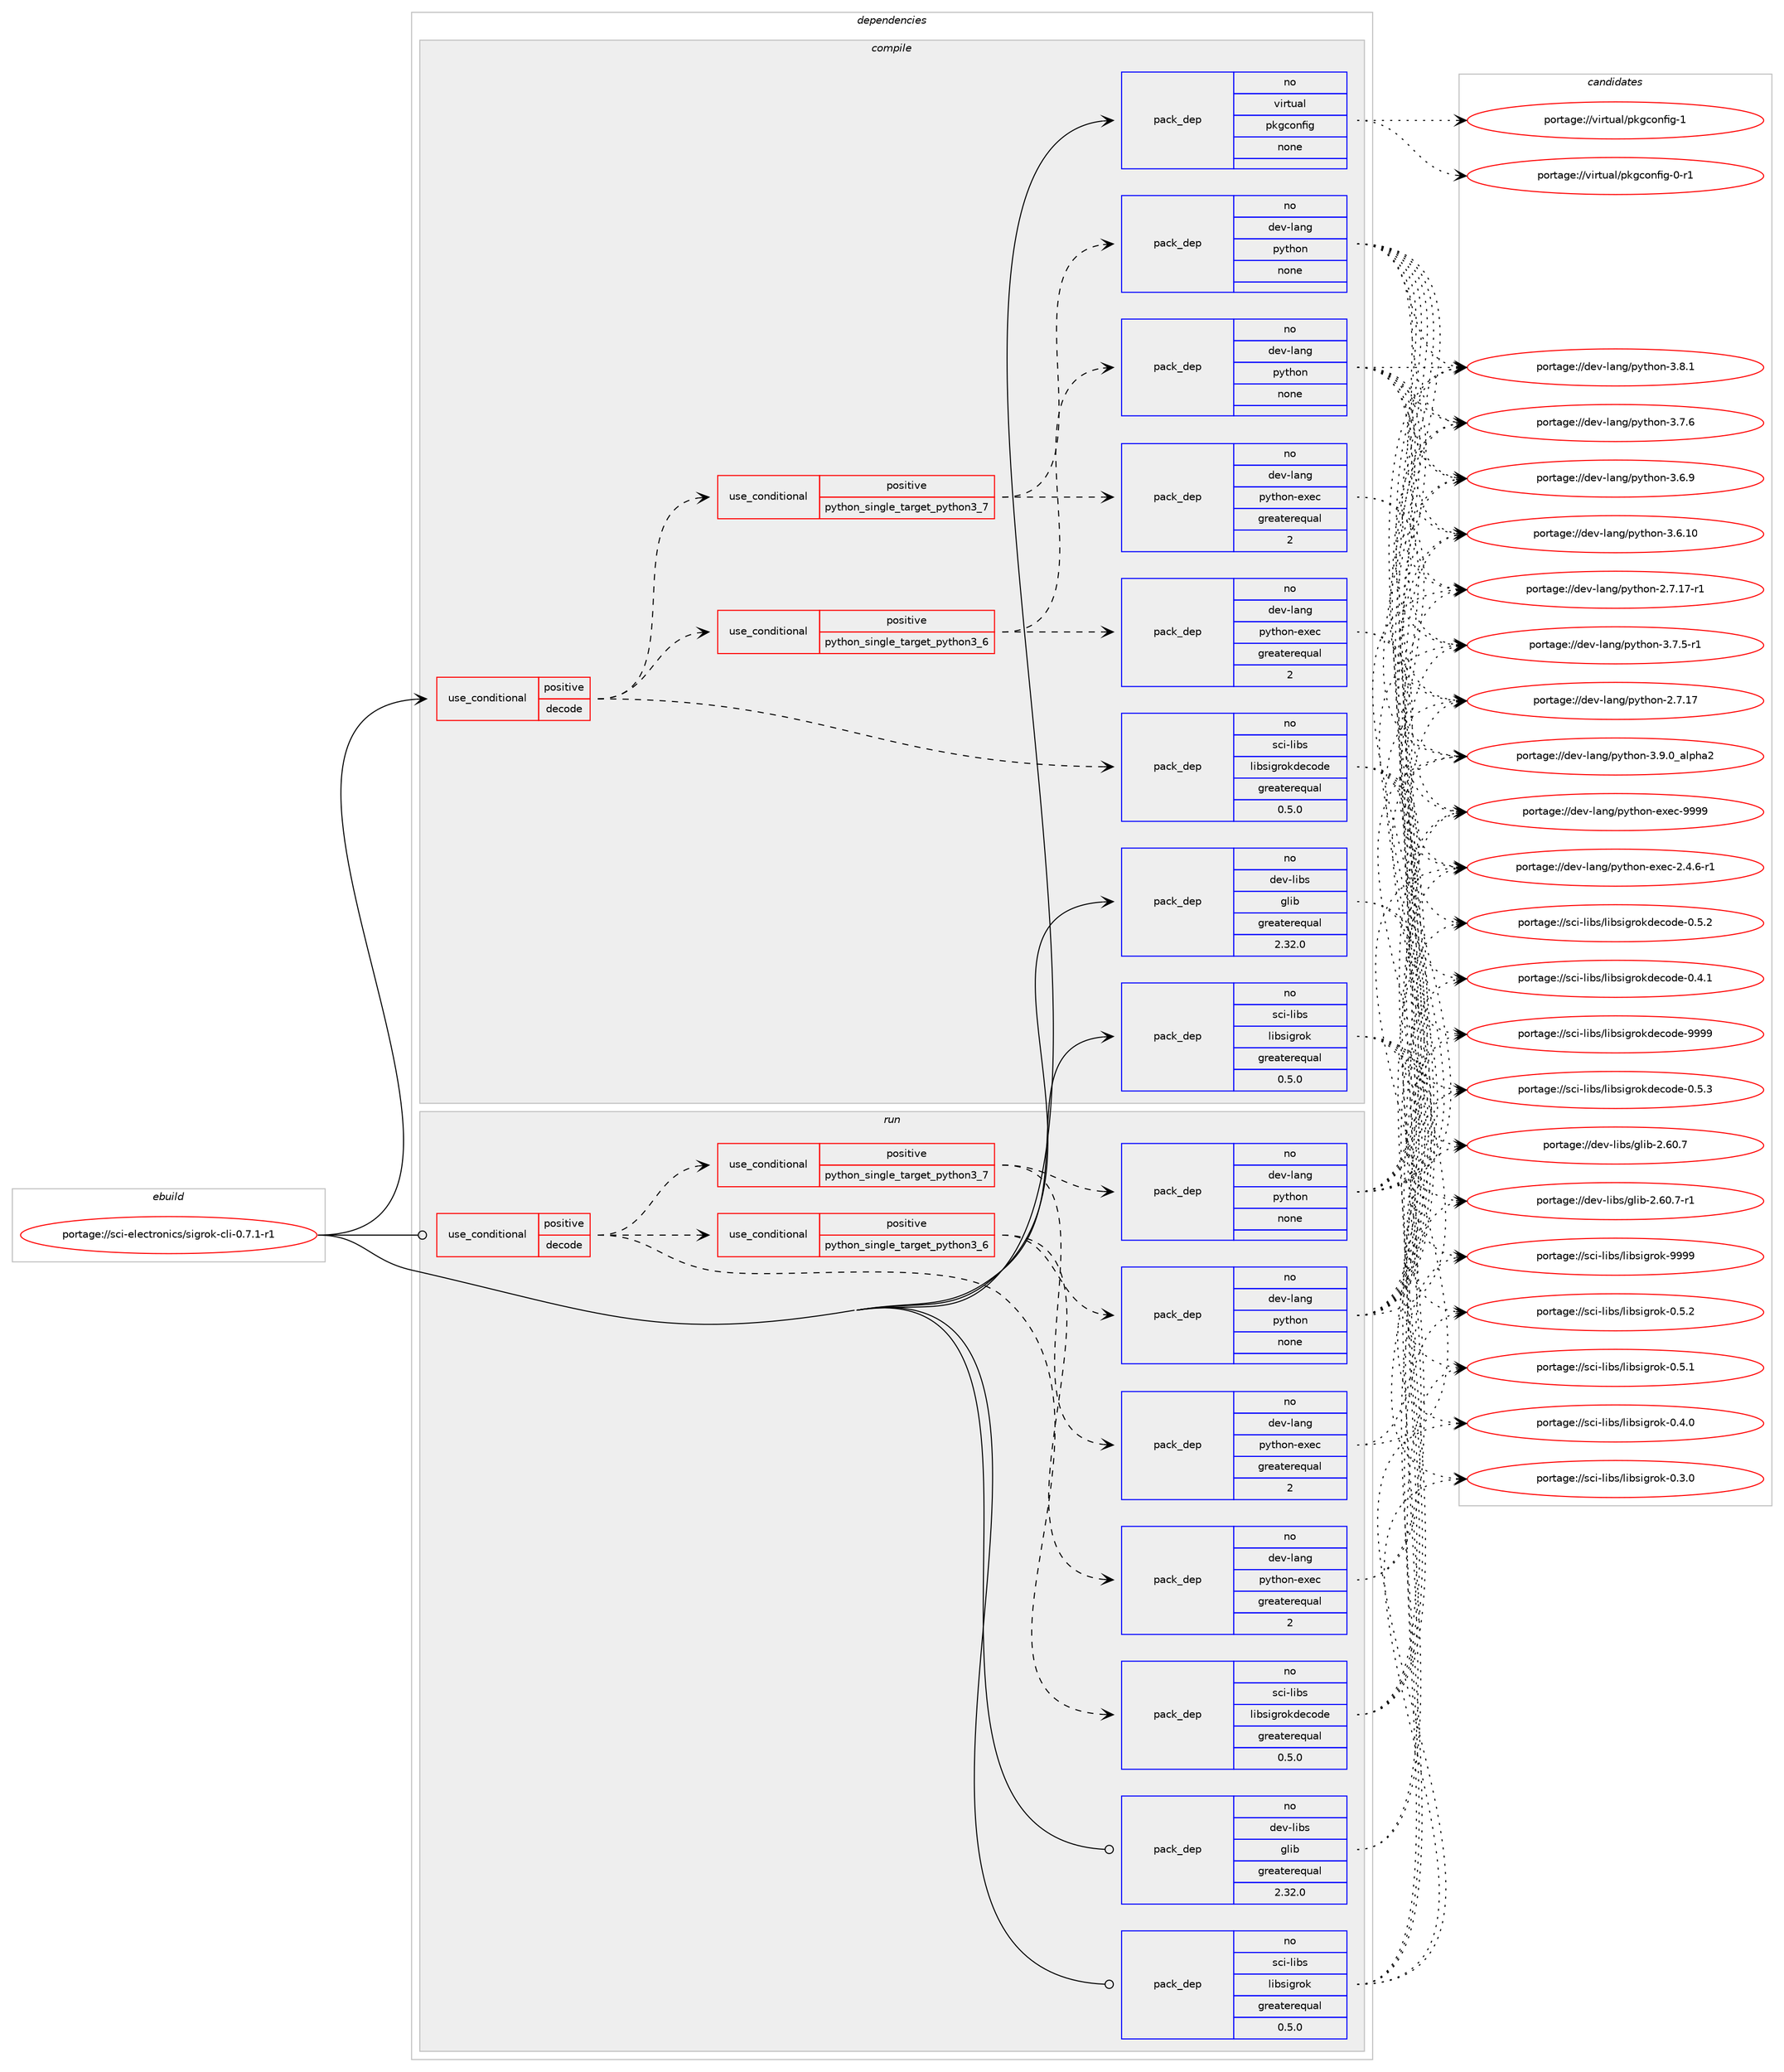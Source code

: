 digraph prolog {

# *************
# Graph options
# *************

newrank=true;
concentrate=true;
compound=true;
graph [rankdir=LR,fontname=Helvetica,fontsize=10,ranksep=1.5];#, ranksep=2.5, nodesep=0.2];
edge  [arrowhead=vee];
node  [fontname=Helvetica,fontsize=10];

# **********
# The ebuild
# **********

subgraph cluster_leftcol {
color=gray;
rank=same;
label=<<i>ebuild</i>>;
id [label="portage://sci-electronics/sigrok-cli-0.7.1-r1", color=red, width=4, href="../sci-electronics/sigrok-cli-0.7.1-r1.svg"];
}

# ****************
# The dependencies
# ****************

subgraph cluster_midcol {
color=gray;
label=<<i>dependencies</i>>;
subgraph cluster_compile {
fillcolor="#eeeeee";
style=filled;
label=<<i>compile</i>>;
subgraph cond19921 {
dependency97747 [label=<<TABLE BORDER="0" CELLBORDER="1" CELLSPACING="0" CELLPADDING="4"><TR><TD ROWSPAN="3" CELLPADDING="10">use_conditional</TD></TR><TR><TD>positive</TD></TR><TR><TD>decode</TD></TR></TABLE>>, shape=none, color=red];
subgraph pack76189 {
dependency97748 [label=<<TABLE BORDER="0" CELLBORDER="1" CELLSPACING="0" CELLPADDING="4" WIDTH="220"><TR><TD ROWSPAN="6" CELLPADDING="30">pack_dep</TD></TR><TR><TD WIDTH="110">no</TD></TR><TR><TD>sci-libs</TD></TR><TR><TD>libsigrokdecode</TD></TR><TR><TD>greaterequal</TD></TR><TR><TD>0.5.0</TD></TR></TABLE>>, shape=none, color=blue];
}
dependency97747:e -> dependency97748:w [weight=20,style="dashed",arrowhead="vee"];
subgraph cond19922 {
dependency97749 [label=<<TABLE BORDER="0" CELLBORDER="1" CELLSPACING="0" CELLPADDING="4"><TR><TD ROWSPAN="3" CELLPADDING="10">use_conditional</TD></TR><TR><TD>positive</TD></TR><TR><TD>python_single_target_python3_6</TD></TR></TABLE>>, shape=none, color=red];
subgraph pack76190 {
dependency97750 [label=<<TABLE BORDER="0" CELLBORDER="1" CELLSPACING="0" CELLPADDING="4" WIDTH="220"><TR><TD ROWSPAN="6" CELLPADDING="30">pack_dep</TD></TR><TR><TD WIDTH="110">no</TD></TR><TR><TD>dev-lang</TD></TR><TR><TD>python</TD></TR><TR><TD>none</TD></TR><TR><TD></TD></TR></TABLE>>, shape=none, color=blue];
}
dependency97749:e -> dependency97750:w [weight=20,style="dashed",arrowhead="vee"];
subgraph pack76191 {
dependency97751 [label=<<TABLE BORDER="0" CELLBORDER="1" CELLSPACING="0" CELLPADDING="4" WIDTH="220"><TR><TD ROWSPAN="6" CELLPADDING="30">pack_dep</TD></TR><TR><TD WIDTH="110">no</TD></TR><TR><TD>dev-lang</TD></TR><TR><TD>python-exec</TD></TR><TR><TD>greaterequal</TD></TR><TR><TD>2</TD></TR></TABLE>>, shape=none, color=blue];
}
dependency97749:e -> dependency97751:w [weight=20,style="dashed",arrowhead="vee"];
}
dependency97747:e -> dependency97749:w [weight=20,style="dashed",arrowhead="vee"];
subgraph cond19923 {
dependency97752 [label=<<TABLE BORDER="0" CELLBORDER="1" CELLSPACING="0" CELLPADDING="4"><TR><TD ROWSPAN="3" CELLPADDING="10">use_conditional</TD></TR><TR><TD>positive</TD></TR><TR><TD>python_single_target_python3_7</TD></TR></TABLE>>, shape=none, color=red];
subgraph pack76192 {
dependency97753 [label=<<TABLE BORDER="0" CELLBORDER="1" CELLSPACING="0" CELLPADDING="4" WIDTH="220"><TR><TD ROWSPAN="6" CELLPADDING="30">pack_dep</TD></TR><TR><TD WIDTH="110">no</TD></TR><TR><TD>dev-lang</TD></TR><TR><TD>python</TD></TR><TR><TD>none</TD></TR><TR><TD></TD></TR></TABLE>>, shape=none, color=blue];
}
dependency97752:e -> dependency97753:w [weight=20,style="dashed",arrowhead="vee"];
subgraph pack76193 {
dependency97754 [label=<<TABLE BORDER="0" CELLBORDER="1" CELLSPACING="0" CELLPADDING="4" WIDTH="220"><TR><TD ROWSPAN="6" CELLPADDING="30">pack_dep</TD></TR><TR><TD WIDTH="110">no</TD></TR><TR><TD>dev-lang</TD></TR><TR><TD>python-exec</TD></TR><TR><TD>greaterequal</TD></TR><TR><TD>2</TD></TR></TABLE>>, shape=none, color=blue];
}
dependency97752:e -> dependency97754:w [weight=20,style="dashed",arrowhead="vee"];
}
dependency97747:e -> dependency97752:w [weight=20,style="dashed",arrowhead="vee"];
}
id:e -> dependency97747:w [weight=20,style="solid",arrowhead="vee"];
subgraph pack76194 {
dependency97755 [label=<<TABLE BORDER="0" CELLBORDER="1" CELLSPACING="0" CELLPADDING="4" WIDTH="220"><TR><TD ROWSPAN="6" CELLPADDING="30">pack_dep</TD></TR><TR><TD WIDTH="110">no</TD></TR><TR><TD>dev-libs</TD></TR><TR><TD>glib</TD></TR><TR><TD>greaterequal</TD></TR><TR><TD>2.32.0</TD></TR></TABLE>>, shape=none, color=blue];
}
id:e -> dependency97755:w [weight=20,style="solid",arrowhead="vee"];
subgraph pack76195 {
dependency97756 [label=<<TABLE BORDER="0" CELLBORDER="1" CELLSPACING="0" CELLPADDING="4" WIDTH="220"><TR><TD ROWSPAN="6" CELLPADDING="30">pack_dep</TD></TR><TR><TD WIDTH="110">no</TD></TR><TR><TD>sci-libs</TD></TR><TR><TD>libsigrok</TD></TR><TR><TD>greaterequal</TD></TR><TR><TD>0.5.0</TD></TR></TABLE>>, shape=none, color=blue];
}
id:e -> dependency97756:w [weight=20,style="solid",arrowhead="vee"];
subgraph pack76196 {
dependency97757 [label=<<TABLE BORDER="0" CELLBORDER="1" CELLSPACING="0" CELLPADDING="4" WIDTH="220"><TR><TD ROWSPAN="6" CELLPADDING="30">pack_dep</TD></TR><TR><TD WIDTH="110">no</TD></TR><TR><TD>virtual</TD></TR><TR><TD>pkgconfig</TD></TR><TR><TD>none</TD></TR><TR><TD></TD></TR></TABLE>>, shape=none, color=blue];
}
id:e -> dependency97757:w [weight=20,style="solid",arrowhead="vee"];
}
subgraph cluster_compileandrun {
fillcolor="#eeeeee";
style=filled;
label=<<i>compile and run</i>>;
}
subgraph cluster_run {
fillcolor="#eeeeee";
style=filled;
label=<<i>run</i>>;
subgraph cond19924 {
dependency97758 [label=<<TABLE BORDER="0" CELLBORDER="1" CELLSPACING="0" CELLPADDING="4"><TR><TD ROWSPAN="3" CELLPADDING="10">use_conditional</TD></TR><TR><TD>positive</TD></TR><TR><TD>decode</TD></TR></TABLE>>, shape=none, color=red];
subgraph pack76197 {
dependency97759 [label=<<TABLE BORDER="0" CELLBORDER="1" CELLSPACING="0" CELLPADDING="4" WIDTH="220"><TR><TD ROWSPAN="6" CELLPADDING="30">pack_dep</TD></TR><TR><TD WIDTH="110">no</TD></TR><TR><TD>sci-libs</TD></TR><TR><TD>libsigrokdecode</TD></TR><TR><TD>greaterequal</TD></TR><TR><TD>0.5.0</TD></TR></TABLE>>, shape=none, color=blue];
}
dependency97758:e -> dependency97759:w [weight=20,style="dashed",arrowhead="vee"];
subgraph cond19925 {
dependency97760 [label=<<TABLE BORDER="0" CELLBORDER="1" CELLSPACING="0" CELLPADDING="4"><TR><TD ROWSPAN="3" CELLPADDING="10">use_conditional</TD></TR><TR><TD>positive</TD></TR><TR><TD>python_single_target_python3_6</TD></TR></TABLE>>, shape=none, color=red];
subgraph pack76198 {
dependency97761 [label=<<TABLE BORDER="0" CELLBORDER="1" CELLSPACING="0" CELLPADDING="4" WIDTH="220"><TR><TD ROWSPAN="6" CELLPADDING="30">pack_dep</TD></TR><TR><TD WIDTH="110">no</TD></TR><TR><TD>dev-lang</TD></TR><TR><TD>python</TD></TR><TR><TD>none</TD></TR><TR><TD></TD></TR></TABLE>>, shape=none, color=blue];
}
dependency97760:e -> dependency97761:w [weight=20,style="dashed",arrowhead="vee"];
subgraph pack76199 {
dependency97762 [label=<<TABLE BORDER="0" CELLBORDER="1" CELLSPACING="0" CELLPADDING="4" WIDTH="220"><TR><TD ROWSPAN="6" CELLPADDING="30">pack_dep</TD></TR><TR><TD WIDTH="110">no</TD></TR><TR><TD>dev-lang</TD></TR><TR><TD>python-exec</TD></TR><TR><TD>greaterequal</TD></TR><TR><TD>2</TD></TR></TABLE>>, shape=none, color=blue];
}
dependency97760:e -> dependency97762:w [weight=20,style="dashed",arrowhead="vee"];
}
dependency97758:e -> dependency97760:w [weight=20,style="dashed",arrowhead="vee"];
subgraph cond19926 {
dependency97763 [label=<<TABLE BORDER="0" CELLBORDER="1" CELLSPACING="0" CELLPADDING="4"><TR><TD ROWSPAN="3" CELLPADDING="10">use_conditional</TD></TR><TR><TD>positive</TD></TR><TR><TD>python_single_target_python3_7</TD></TR></TABLE>>, shape=none, color=red];
subgraph pack76200 {
dependency97764 [label=<<TABLE BORDER="0" CELLBORDER="1" CELLSPACING="0" CELLPADDING="4" WIDTH="220"><TR><TD ROWSPAN="6" CELLPADDING="30">pack_dep</TD></TR><TR><TD WIDTH="110">no</TD></TR><TR><TD>dev-lang</TD></TR><TR><TD>python</TD></TR><TR><TD>none</TD></TR><TR><TD></TD></TR></TABLE>>, shape=none, color=blue];
}
dependency97763:e -> dependency97764:w [weight=20,style="dashed",arrowhead="vee"];
subgraph pack76201 {
dependency97765 [label=<<TABLE BORDER="0" CELLBORDER="1" CELLSPACING="0" CELLPADDING="4" WIDTH="220"><TR><TD ROWSPAN="6" CELLPADDING="30">pack_dep</TD></TR><TR><TD WIDTH="110">no</TD></TR><TR><TD>dev-lang</TD></TR><TR><TD>python-exec</TD></TR><TR><TD>greaterequal</TD></TR><TR><TD>2</TD></TR></TABLE>>, shape=none, color=blue];
}
dependency97763:e -> dependency97765:w [weight=20,style="dashed",arrowhead="vee"];
}
dependency97758:e -> dependency97763:w [weight=20,style="dashed",arrowhead="vee"];
}
id:e -> dependency97758:w [weight=20,style="solid",arrowhead="odot"];
subgraph pack76202 {
dependency97766 [label=<<TABLE BORDER="0" CELLBORDER="1" CELLSPACING="0" CELLPADDING="4" WIDTH="220"><TR><TD ROWSPAN="6" CELLPADDING="30">pack_dep</TD></TR><TR><TD WIDTH="110">no</TD></TR><TR><TD>dev-libs</TD></TR><TR><TD>glib</TD></TR><TR><TD>greaterequal</TD></TR><TR><TD>2.32.0</TD></TR></TABLE>>, shape=none, color=blue];
}
id:e -> dependency97766:w [weight=20,style="solid",arrowhead="odot"];
subgraph pack76203 {
dependency97767 [label=<<TABLE BORDER="0" CELLBORDER="1" CELLSPACING="0" CELLPADDING="4" WIDTH="220"><TR><TD ROWSPAN="6" CELLPADDING="30">pack_dep</TD></TR><TR><TD WIDTH="110">no</TD></TR><TR><TD>sci-libs</TD></TR><TR><TD>libsigrok</TD></TR><TR><TD>greaterequal</TD></TR><TR><TD>0.5.0</TD></TR></TABLE>>, shape=none, color=blue];
}
id:e -> dependency97767:w [weight=20,style="solid",arrowhead="odot"];
}
}

# **************
# The candidates
# **************

subgraph cluster_choices {
rank=same;
color=gray;
label=<<i>candidates</i>>;

subgraph choice76189 {
color=black;
nodesep=1;
choice1159910545108105981154710810598115105103114111107100101991111001014557575757 [label="portage://sci-libs/libsigrokdecode-9999", color=red, width=4,href="../sci-libs/libsigrokdecode-9999.svg"];
choice115991054510810598115471081059811510510311411110710010199111100101454846534651 [label="portage://sci-libs/libsigrokdecode-0.5.3", color=red, width=4,href="../sci-libs/libsigrokdecode-0.5.3.svg"];
choice115991054510810598115471081059811510510311411110710010199111100101454846534650 [label="portage://sci-libs/libsigrokdecode-0.5.2", color=red, width=4,href="../sci-libs/libsigrokdecode-0.5.2.svg"];
choice115991054510810598115471081059811510510311411110710010199111100101454846524649 [label="portage://sci-libs/libsigrokdecode-0.4.1", color=red, width=4,href="../sci-libs/libsigrokdecode-0.4.1.svg"];
dependency97748:e -> choice1159910545108105981154710810598115105103114111107100101991111001014557575757:w [style=dotted,weight="100"];
dependency97748:e -> choice115991054510810598115471081059811510510311411110710010199111100101454846534651:w [style=dotted,weight="100"];
dependency97748:e -> choice115991054510810598115471081059811510510311411110710010199111100101454846534650:w [style=dotted,weight="100"];
dependency97748:e -> choice115991054510810598115471081059811510510311411110710010199111100101454846524649:w [style=dotted,weight="100"];
}
subgraph choice76190 {
color=black;
nodesep=1;
choice10010111845108971101034711212111610411111045514657464895971081121049750 [label="portage://dev-lang/python-3.9.0_alpha2", color=red, width=4,href="../dev-lang/python-3.9.0_alpha2.svg"];
choice100101118451089711010347112121116104111110455146564649 [label="portage://dev-lang/python-3.8.1", color=red, width=4,href="../dev-lang/python-3.8.1.svg"];
choice100101118451089711010347112121116104111110455146554654 [label="portage://dev-lang/python-3.7.6", color=red, width=4,href="../dev-lang/python-3.7.6.svg"];
choice1001011184510897110103471121211161041111104551465546534511449 [label="portage://dev-lang/python-3.7.5-r1", color=red, width=4,href="../dev-lang/python-3.7.5-r1.svg"];
choice100101118451089711010347112121116104111110455146544657 [label="portage://dev-lang/python-3.6.9", color=red, width=4,href="../dev-lang/python-3.6.9.svg"];
choice10010111845108971101034711212111610411111045514654464948 [label="portage://dev-lang/python-3.6.10", color=red, width=4,href="../dev-lang/python-3.6.10.svg"];
choice100101118451089711010347112121116104111110455046554649554511449 [label="portage://dev-lang/python-2.7.17-r1", color=red, width=4,href="../dev-lang/python-2.7.17-r1.svg"];
choice10010111845108971101034711212111610411111045504655464955 [label="portage://dev-lang/python-2.7.17", color=red, width=4,href="../dev-lang/python-2.7.17.svg"];
dependency97750:e -> choice10010111845108971101034711212111610411111045514657464895971081121049750:w [style=dotted,weight="100"];
dependency97750:e -> choice100101118451089711010347112121116104111110455146564649:w [style=dotted,weight="100"];
dependency97750:e -> choice100101118451089711010347112121116104111110455146554654:w [style=dotted,weight="100"];
dependency97750:e -> choice1001011184510897110103471121211161041111104551465546534511449:w [style=dotted,weight="100"];
dependency97750:e -> choice100101118451089711010347112121116104111110455146544657:w [style=dotted,weight="100"];
dependency97750:e -> choice10010111845108971101034711212111610411111045514654464948:w [style=dotted,weight="100"];
dependency97750:e -> choice100101118451089711010347112121116104111110455046554649554511449:w [style=dotted,weight="100"];
dependency97750:e -> choice10010111845108971101034711212111610411111045504655464955:w [style=dotted,weight="100"];
}
subgraph choice76191 {
color=black;
nodesep=1;
choice10010111845108971101034711212111610411111045101120101994557575757 [label="portage://dev-lang/python-exec-9999", color=red, width=4,href="../dev-lang/python-exec-9999.svg"];
choice10010111845108971101034711212111610411111045101120101994550465246544511449 [label="portage://dev-lang/python-exec-2.4.6-r1", color=red, width=4,href="../dev-lang/python-exec-2.4.6-r1.svg"];
dependency97751:e -> choice10010111845108971101034711212111610411111045101120101994557575757:w [style=dotted,weight="100"];
dependency97751:e -> choice10010111845108971101034711212111610411111045101120101994550465246544511449:w [style=dotted,weight="100"];
}
subgraph choice76192 {
color=black;
nodesep=1;
choice10010111845108971101034711212111610411111045514657464895971081121049750 [label="portage://dev-lang/python-3.9.0_alpha2", color=red, width=4,href="../dev-lang/python-3.9.0_alpha2.svg"];
choice100101118451089711010347112121116104111110455146564649 [label="portage://dev-lang/python-3.8.1", color=red, width=4,href="../dev-lang/python-3.8.1.svg"];
choice100101118451089711010347112121116104111110455146554654 [label="portage://dev-lang/python-3.7.6", color=red, width=4,href="../dev-lang/python-3.7.6.svg"];
choice1001011184510897110103471121211161041111104551465546534511449 [label="portage://dev-lang/python-3.7.5-r1", color=red, width=4,href="../dev-lang/python-3.7.5-r1.svg"];
choice100101118451089711010347112121116104111110455146544657 [label="portage://dev-lang/python-3.6.9", color=red, width=4,href="../dev-lang/python-3.6.9.svg"];
choice10010111845108971101034711212111610411111045514654464948 [label="portage://dev-lang/python-3.6.10", color=red, width=4,href="../dev-lang/python-3.6.10.svg"];
choice100101118451089711010347112121116104111110455046554649554511449 [label="portage://dev-lang/python-2.7.17-r1", color=red, width=4,href="../dev-lang/python-2.7.17-r1.svg"];
choice10010111845108971101034711212111610411111045504655464955 [label="portage://dev-lang/python-2.7.17", color=red, width=4,href="../dev-lang/python-2.7.17.svg"];
dependency97753:e -> choice10010111845108971101034711212111610411111045514657464895971081121049750:w [style=dotted,weight="100"];
dependency97753:e -> choice100101118451089711010347112121116104111110455146564649:w [style=dotted,weight="100"];
dependency97753:e -> choice100101118451089711010347112121116104111110455146554654:w [style=dotted,weight="100"];
dependency97753:e -> choice1001011184510897110103471121211161041111104551465546534511449:w [style=dotted,weight="100"];
dependency97753:e -> choice100101118451089711010347112121116104111110455146544657:w [style=dotted,weight="100"];
dependency97753:e -> choice10010111845108971101034711212111610411111045514654464948:w [style=dotted,weight="100"];
dependency97753:e -> choice100101118451089711010347112121116104111110455046554649554511449:w [style=dotted,weight="100"];
dependency97753:e -> choice10010111845108971101034711212111610411111045504655464955:w [style=dotted,weight="100"];
}
subgraph choice76193 {
color=black;
nodesep=1;
choice10010111845108971101034711212111610411111045101120101994557575757 [label="portage://dev-lang/python-exec-9999", color=red, width=4,href="../dev-lang/python-exec-9999.svg"];
choice10010111845108971101034711212111610411111045101120101994550465246544511449 [label="portage://dev-lang/python-exec-2.4.6-r1", color=red, width=4,href="../dev-lang/python-exec-2.4.6-r1.svg"];
dependency97754:e -> choice10010111845108971101034711212111610411111045101120101994557575757:w [style=dotted,weight="100"];
dependency97754:e -> choice10010111845108971101034711212111610411111045101120101994550465246544511449:w [style=dotted,weight="100"];
}
subgraph choice76194 {
color=black;
nodesep=1;
choice10010111845108105981154710310810598455046544846554511449 [label="portage://dev-libs/glib-2.60.7-r1", color=red, width=4,href="../dev-libs/glib-2.60.7-r1.svg"];
choice1001011184510810598115471031081059845504654484655 [label="portage://dev-libs/glib-2.60.7", color=red, width=4,href="../dev-libs/glib-2.60.7.svg"];
dependency97755:e -> choice10010111845108105981154710310810598455046544846554511449:w [style=dotted,weight="100"];
dependency97755:e -> choice1001011184510810598115471031081059845504654484655:w [style=dotted,weight="100"];
}
subgraph choice76195 {
color=black;
nodesep=1;
choice11599105451081059811547108105981151051031141111074557575757 [label="portage://sci-libs/libsigrok-9999", color=red, width=4,href="../sci-libs/libsigrok-9999.svg"];
choice1159910545108105981154710810598115105103114111107454846534650 [label="portage://sci-libs/libsigrok-0.5.2", color=red, width=4,href="../sci-libs/libsigrok-0.5.2.svg"];
choice1159910545108105981154710810598115105103114111107454846534649 [label="portage://sci-libs/libsigrok-0.5.1", color=red, width=4,href="../sci-libs/libsigrok-0.5.1.svg"];
choice1159910545108105981154710810598115105103114111107454846524648 [label="portage://sci-libs/libsigrok-0.4.0", color=red, width=4,href="../sci-libs/libsigrok-0.4.0.svg"];
choice1159910545108105981154710810598115105103114111107454846514648 [label="portage://sci-libs/libsigrok-0.3.0", color=red, width=4,href="../sci-libs/libsigrok-0.3.0.svg"];
dependency97756:e -> choice11599105451081059811547108105981151051031141111074557575757:w [style=dotted,weight="100"];
dependency97756:e -> choice1159910545108105981154710810598115105103114111107454846534650:w [style=dotted,weight="100"];
dependency97756:e -> choice1159910545108105981154710810598115105103114111107454846534649:w [style=dotted,weight="100"];
dependency97756:e -> choice1159910545108105981154710810598115105103114111107454846524648:w [style=dotted,weight="100"];
dependency97756:e -> choice1159910545108105981154710810598115105103114111107454846514648:w [style=dotted,weight="100"];
}
subgraph choice76196 {
color=black;
nodesep=1;
choice1181051141161179710847112107103991111101021051034549 [label="portage://virtual/pkgconfig-1", color=red, width=4,href="../virtual/pkgconfig-1.svg"];
choice11810511411611797108471121071039911111010210510345484511449 [label="portage://virtual/pkgconfig-0-r1", color=red, width=4,href="../virtual/pkgconfig-0-r1.svg"];
dependency97757:e -> choice1181051141161179710847112107103991111101021051034549:w [style=dotted,weight="100"];
dependency97757:e -> choice11810511411611797108471121071039911111010210510345484511449:w [style=dotted,weight="100"];
}
subgraph choice76197 {
color=black;
nodesep=1;
choice1159910545108105981154710810598115105103114111107100101991111001014557575757 [label="portage://sci-libs/libsigrokdecode-9999", color=red, width=4,href="../sci-libs/libsigrokdecode-9999.svg"];
choice115991054510810598115471081059811510510311411110710010199111100101454846534651 [label="portage://sci-libs/libsigrokdecode-0.5.3", color=red, width=4,href="../sci-libs/libsigrokdecode-0.5.3.svg"];
choice115991054510810598115471081059811510510311411110710010199111100101454846534650 [label="portage://sci-libs/libsigrokdecode-0.5.2", color=red, width=4,href="../sci-libs/libsigrokdecode-0.5.2.svg"];
choice115991054510810598115471081059811510510311411110710010199111100101454846524649 [label="portage://sci-libs/libsigrokdecode-0.4.1", color=red, width=4,href="../sci-libs/libsigrokdecode-0.4.1.svg"];
dependency97759:e -> choice1159910545108105981154710810598115105103114111107100101991111001014557575757:w [style=dotted,weight="100"];
dependency97759:e -> choice115991054510810598115471081059811510510311411110710010199111100101454846534651:w [style=dotted,weight="100"];
dependency97759:e -> choice115991054510810598115471081059811510510311411110710010199111100101454846534650:w [style=dotted,weight="100"];
dependency97759:e -> choice115991054510810598115471081059811510510311411110710010199111100101454846524649:w [style=dotted,weight="100"];
}
subgraph choice76198 {
color=black;
nodesep=1;
choice10010111845108971101034711212111610411111045514657464895971081121049750 [label="portage://dev-lang/python-3.9.0_alpha2", color=red, width=4,href="../dev-lang/python-3.9.0_alpha2.svg"];
choice100101118451089711010347112121116104111110455146564649 [label="portage://dev-lang/python-3.8.1", color=red, width=4,href="../dev-lang/python-3.8.1.svg"];
choice100101118451089711010347112121116104111110455146554654 [label="portage://dev-lang/python-3.7.6", color=red, width=4,href="../dev-lang/python-3.7.6.svg"];
choice1001011184510897110103471121211161041111104551465546534511449 [label="portage://dev-lang/python-3.7.5-r1", color=red, width=4,href="../dev-lang/python-3.7.5-r1.svg"];
choice100101118451089711010347112121116104111110455146544657 [label="portage://dev-lang/python-3.6.9", color=red, width=4,href="../dev-lang/python-3.6.9.svg"];
choice10010111845108971101034711212111610411111045514654464948 [label="portage://dev-lang/python-3.6.10", color=red, width=4,href="../dev-lang/python-3.6.10.svg"];
choice100101118451089711010347112121116104111110455046554649554511449 [label="portage://dev-lang/python-2.7.17-r1", color=red, width=4,href="../dev-lang/python-2.7.17-r1.svg"];
choice10010111845108971101034711212111610411111045504655464955 [label="portage://dev-lang/python-2.7.17", color=red, width=4,href="../dev-lang/python-2.7.17.svg"];
dependency97761:e -> choice10010111845108971101034711212111610411111045514657464895971081121049750:w [style=dotted,weight="100"];
dependency97761:e -> choice100101118451089711010347112121116104111110455146564649:w [style=dotted,weight="100"];
dependency97761:e -> choice100101118451089711010347112121116104111110455146554654:w [style=dotted,weight="100"];
dependency97761:e -> choice1001011184510897110103471121211161041111104551465546534511449:w [style=dotted,weight="100"];
dependency97761:e -> choice100101118451089711010347112121116104111110455146544657:w [style=dotted,weight="100"];
dependency97761:e -> choice10010111845108971101034711212111610411111045514654464948:w [style=dotted,weight="100"];
dependency97761:e -> choice100101118451089711010347112121116104111110455046554649554511449:w [style=dotted,weight="100"];
dependency97761:e -> choice10010111845108971101034711212111610411111045504655464955:w [style=dotted,weight="100"];
}
subgraph choice76199 {
color=black;
nodesep=1;
choice10010111845108971101034711212111610411111045101120101994557575757 [label="portage://dev-lang/python-exec-9999", color=red, width=4,href="../dev-lang/python-exec-9999.svg"];
choice10010111845108971101034711212111610411111045101120101994550465246544511449 [label="portage://dev-lang/python-exec-2.4.6-r1", color=red, width=4,href="../dev-lang/python-exec-2.4.6-r1.svg"];
dependency97762:e -> choice10010111845108971101034711212111610411111045101120101994557575757:w [style=dotted,weight="100"];
dependency97762:e -> choice10010111845108971101034711212111610411111045101120101994550465246544511449:w [style=dotted,weight="100"];
}
subgraph choice76200 {
color=black;
nodesep=1;
choice10010111845108971101034711212111610411111045514657464895971081121049750 [label="portage://dev-lang/python-3.9.0_alpha2", color=red, width=4,href="../dev-lang/python-3.9.0_alpha2.svg"];
choice100101118451089711010347112121116104111110455146564649 [label="portage://dev-lang/python-3.8.1", color=red, width=4,href="../dev-lang/python-3.8.1.svg"];
choice100101118451089711010347112121116104111110455146554654 [label="portage://dev-lang/python-3.7.6", color=red, width=4,href="../dev-lang/python-3.7.6.svg"];
choice1001011184510897110103471121211161041111104551465546534511449 [label="portage://dev-lang/python-3.7.5-r1", color=red, width=4,href="../dev-lang/python-3.7.5-r1.svg"];
choice100101118451089711010347112121116104111110455146544657 [label="portage://dev-lang/python-3.6.9", color=red, width=4,href="../dev-lang/python-3.6.9.svg"];
choice10010111845108971101034711212111610411111045514654464948 [label="portage://dev-lang/python-3.6.10", color=red, width=4,href="../dev-lang/python-3.6.10.svg"];
choice100101118451089711010347112121116104111110455046554649554511449 [label="portage://dev-lang/python-2.7.17-r1", color=red, width=4,href="../dev-lang/python-2.7.17-r1.svg"];
choice10010111845108971101034711212111610411111045504655464955 [label="portage://dev-lang/python-2.7.17", color=red, width=4,href="../dev-lang/python-2.7.17.svg"];
dependency97764:e -> choice10010111845108971101034711212111610411111045514657464895971081121049750:w [style=dotted,weight="100"];
dependency97764:e -> choice100101118451089711010347112121116104111110455146564649:w [style=dotted,weight="100"];
dependency97764:e -> choice100101118451089711010347112121116104111110455146554654:w [style=dotted,weight="100"];
dependency97764:e -> choice1001011184510897110103471121211161041111104551465546534511449:w [style=dotted,weight="100"];
dependency97764:e -> choice100101118451089711010347112121116104111110455146544657:w [style=dotted,weight="100"];
dependency97764:e -> choice10010111845108971101034711212111610411111045514654464948:w [style=dotted,weight="100"];
dependency97764:e -> choice100101118451089711010347112121116104111110455046554649554511449:w [style=dotted,weight="100"];
dependency97764:e -> choice10010111845108971101034711212111610411111045504655464955:w [style=dotted,weight="100"];
}
subgraph choice76201 {
color=black;
nodesep=1;
choice10010111845108971101034711212111610411111045101120101994557575757 [label="portage://dev-lang/python-exec-9999", color=red, width=4,href="../dev-lang/python-exec-9999.svg"];
choice10010111845108971101034711212111610411111045101120101994550465246544511449 [label="portage://dev-lang/python-exec-2.4.6-r1", color=red, width=4,href="../dev-lang/python-exec-2.4.6-r1.svg"];
dependency97765:e -> choice10010111845108971101034711212111610411111045101120101994557575757:w [style=dotted,weight="100"];
dependency97765:e -> choice10010111845108971101034711212111610411111045101120101994550465246544511449:w [style=dotted,weight="100"];
}
subgraph choice76202 {
color=black;
nodesep=1;
choice10010111845108105981154710310810598455046544846554511449 [label="portage://dev-libs/glib-2.60.7-r1", color=red, width=4,href="../dev-libs/glib-2.60.7-r1.svg"];
choice1001011184510810598115471031081059845504654484655 [label="portage://dev-libs/glib-2.60.7", color=red, width=4,href="../dev-libs/glib-2.60.7.svg"];
dependency97766:e -> choice10010111845108105981154710310810598455046544846554511449:w [style=dotted,weight="100"];
dependency97766:e -> choice1001011184510810598115471031081059845504654484655:w [style=dotted,weight="100"];
}
subgraph choice76203 {
color=black;
nodesep=1;
choice11599105451081059811547108105981151051031141111074557575757 [label="portage://sci-libs/libsigrok-9999", color=red, width=4,href="../sci-libs/libsigrok-9999.svg"];
choice1159910545108105981154710810598115105103114111107454846534650 [label="portage://sci-libs/libsigrok-0.5.2", color=red, width=4,href="../sci-libs/libsigrok-0.5.2.svg"];
choice1159910545108105981154710810598115105103114111107454846534649 [label="portage://sci-libs/libsigrok-0.5.1", color=red, width=4,href="../sci-libs/libsigrok-0.5.1.svg"];
choice1159910545108105981154710810598115105103114111107454846524648 [label="portage://sci-libs/libsigrok-0.4.0", color=red, width=4,href="../sci-libs/libsigrok-0.4.0.svg"];
choice1159910545108105981154710810598115105103114111107454846514648 [label="portage://sci-libs/libsigrok-0.3.0", color=red, width=4,href="../sci-libs/libsigrok-0.3.0.svg"];
dependency97767:e -> choice11599105451081059811547108105981151051031141111074557575757:w [style=dotted,weight="100"];
dependency97767:e -> choice1159910545108105981154710810598115105103114111107454846534650:w [style=dotted,weight="100"];
dependency97767:e -> choice1159910545108105981154710810598115105103114111107454846534649:w [style=dotted,weight="100"];
dependency97767:e -> choice1159910545108105981154710810598115105103114111107454846524648:w [style=dotted,weight="100"];
dependency97767:e -> choice1159910545108105981154710810598115105103114111107454846514648:w [style=dotted,weight="100"];
}
}

}
